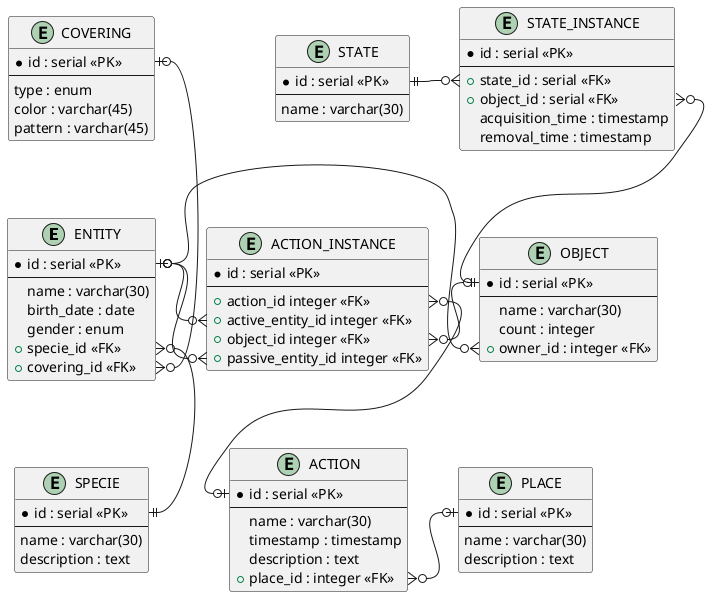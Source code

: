 @startuml name

ENTITY ENTITY {
   * id : serial «PK»
   ---
   name : varchar(30)
   birth_date : date
   gender : enum
   + specie_id «FK»
   + covering_id «FK»
}

ENTITY COVERING {
   * id : serial «PK»
   ---
   type : enum
   color : varchar(45)
   pattern : varchar(45)
}

ENTITY ACTION {
   * id : serial «PK»
   ---
   name : varchar(30)
   timestamp : timestamp
   description : text
   + place_id : integer «FK»
}

ENTITY PLACE {
   * id : serial «PK»
   ---
   name : varchar(30)
   description : text
}

ENTITY OBJECT {
   * id : serial «PK»
   ---
   name : varchar(30)
   count : integer
   + owner_id : integer «FK»
}

ENTITY STATE {
   * id : serial «PK»
   ---
   name : varchar(30)
}

ENTITY SPECIE {
   * id : serial «PK»
   ---
   name : varchar(30)
   description : text
}

ENTITY ACTION_INSTANCE {
   * id : serial «PK»
   ---
   + action_id integer «FK»
   + active_entity_id integer «FK»
   + object_id integer «FK»
   + passive_entity_id integer «FK»
}

ENTITY STATE_INSTANCE {
   * id : serial «PK»
   ---
   + state_id : serial «FK»
   + object_id : serial «FK»
   acquisition_time : timestamp
   removal_time : timestamp
}

ENTITY::specie_id }o-d-|| SPECIE::id
ACTION_INSTANCE::active_entity_id }o-l-o| ENTITY::id
ACTION_INSTANCE::passive_entity_id }o-d-o| ENTITY::id
ENTITY::covering_id }o-u-o| COVERING::id
STATE_INSTANCE::state_id }o-l-|| STATE::id
STATE_INSTANCE::object_id }o-d-|| OBJECT::id
ACTION_INSTANCE::action_id }o--o| ACTION::id
ACTION_INSTANCE::object_id }o-r-o| OBJECT::id
ACTION::place_id }o-r-o| PLACE::id
OBJECT::owner_id }o-l-o| ENTITY::id
@enduml
